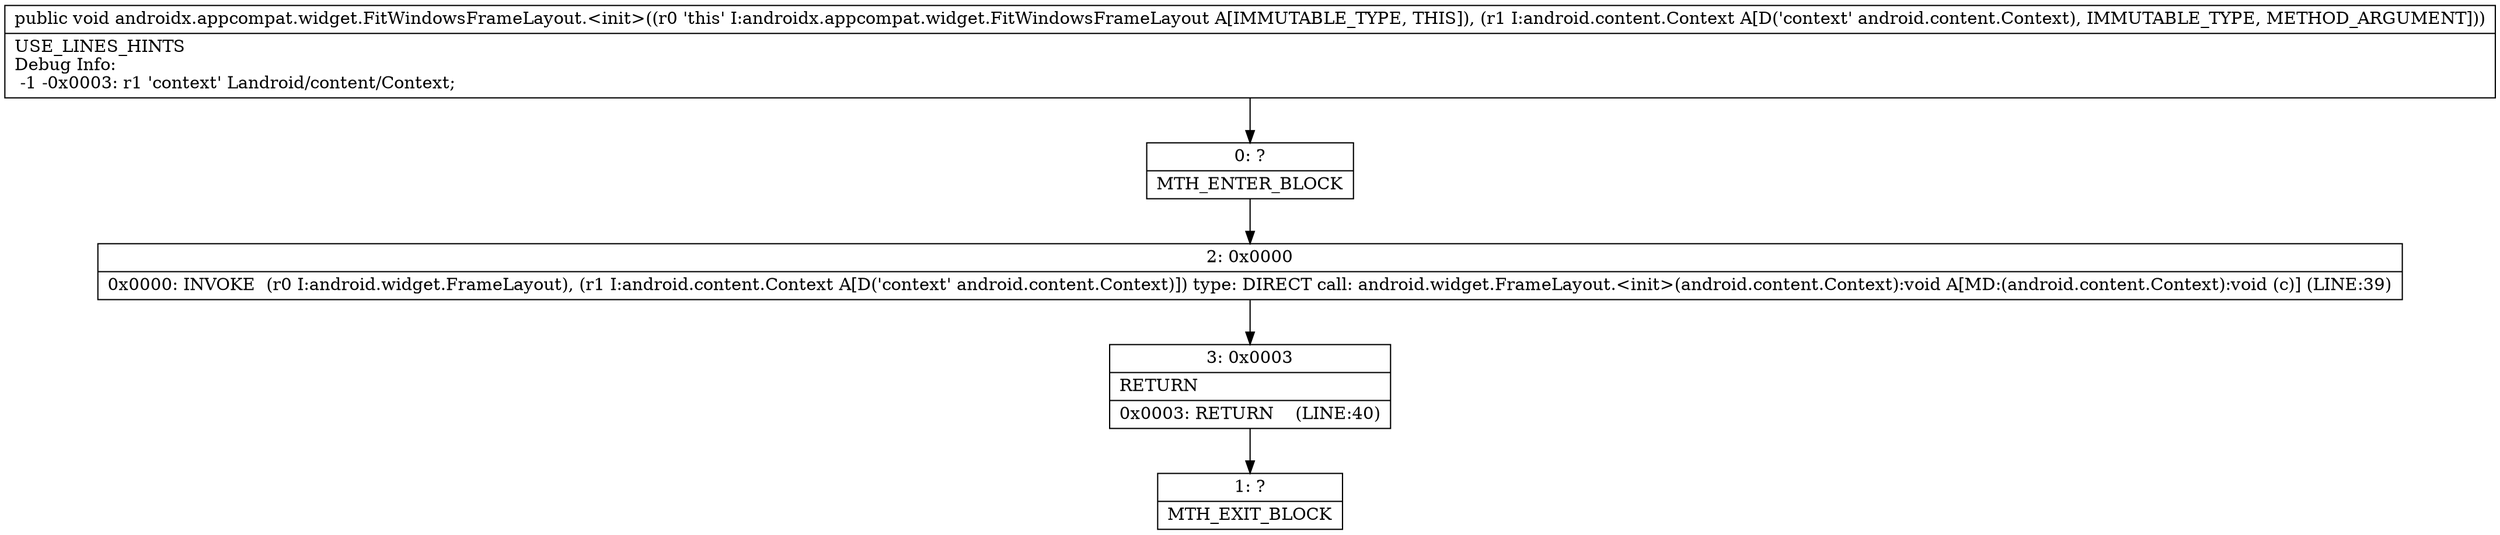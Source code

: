 digraph "CFG forandroidx.appcompat.widget.FitWindowsFrameLayout.\<init\>(Landroid\/content\/Context;)V" {
Node_0 [shape=record,label="{0\:\ ?|MTH_ENTER_BLOCK\l}"];
Node_2 [shape=record,label="{2\:\ 0x0000|0x0000: INVOKE  (r0 I:android.widget.FrameLayout), (r1 I:android.content.Context A[D('context' android.content.Context)]) type: DIRECT call: android.widget.FrameLayout.\<init\>(android.content.Context):void A[MD:(android.content.Context):void (c)] (LINE:39)\l}"];
Node_3 [shape=record,label="{3\:\ 0x0003|RETURN\l|0x0003: RETURN    (LINE:40)\l}"];
Node_1 [shape=record,label="{1\:\ ?|MTH_EXIT_BLOCK\l}"];
MethodNode[shape=record,label="{public void androidx.appcompat.widget.FitWindowsFrameLayout.\<init\>((r0 'this' I:androidx.appcompat.widget.FitWindowsFrameLayout A[IMMUTABLE_TYPE, THIS]), (r1 I:android.content.Context A[D('context' android.content.Context), IMMUTABLE_TYPE, METHOD_ARGUMENT]))  | USE_LINES_HINTS\lDebug Info:\l  \-1 \-0x0003: r1 'context' Landroid\/content\/Context;\l}"];
MethodNode -> Node_0;Node_0 -> Node_2;
Node_2 -> Node_3;
Node_3 -> Node_1;
}

